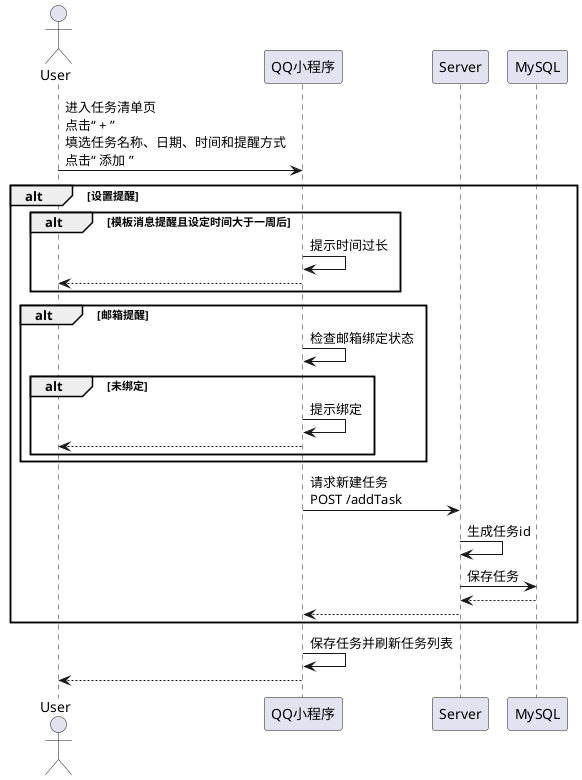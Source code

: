 @startuml 任务清单-新建任务
actor "User" as user
participant "QQ小程序" as qp
participant "Server" as server
participant "MySQL" as db
user->qp:进入任务清单页\n点击“ + ”\n填选任务名称、日期、时间和提醒方式\n点击“ 添加 ”
alt 设置提醒
    alt 模板消息提醒且设定时间大于一周后
        qp->qp:提示时间过长
        user<--qp
    end
    alt 邮箱提醒
        qp->qp:检查邮箱绑定状态
        alt 未绑定
            qp->qp:提示绑定
            user<--qp
        end
    end
    qp->server:请求新建任务\nPOST /addTask
    server->server:生成任务id
    server->db:保存任务
    server<--db
    qp<--server
end
qp->qp:保存任务并刷新任务列表
user<--qp
@enduml